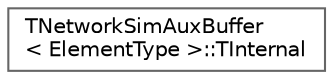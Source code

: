 digraph "Graphical Class Hierarchy"
{
 // INTERACTIVE_SVG=YES
 // LATEX_PDF_SIZE
  bgcolor="transparent";
  edge [fontname=Helvetica,fontsize=10,labelfontname=Helvetica,labelfontsize=10];
  node [fontname=Helvetica,fontsize=10,shape=box,height=0.2,width=0.4];
  rankdir="LR";
  Node0 [id="Node000000",label="TNetworkSimAuxBuffer\l\< ElementType \>::TInternal",height=0.2,width=0.4,color="grey40", fillcolor="white", style="filled",URL="$d8/d7f/structTNetworkSimAuxBuffer_1_1TInternal.html",tooltip=" "];
}
